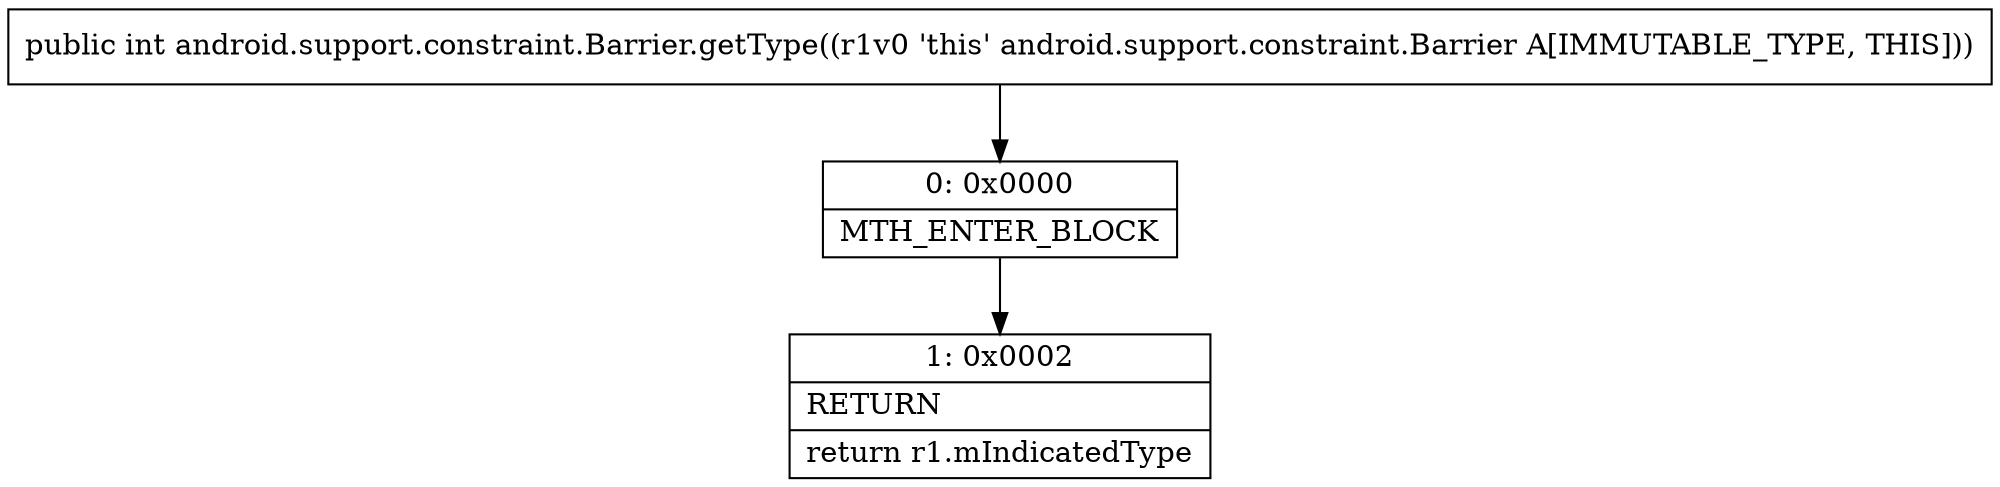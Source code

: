 digraph "CFG forandroid.support.constraint.Barrier.getType()I" {
Node_0 [shape=record,label="{0\:\ 0x0000|MTH_ENTER_BLOCK\l}"];
Node_1 [shape=record,label="{1\:\ 0x0002|RETURN\l|return r1.mIndicatedType\l}"];
MethodNode[shape=record,label="{public int android.support.constraint.Barrier.getType((r1v0 'this' android.support.constraint.Barrier A[IMMUTABLE_TYPE, THIS])) }"];
MethodNode -> Node_0;
Node_0 -> Node_1;
}

